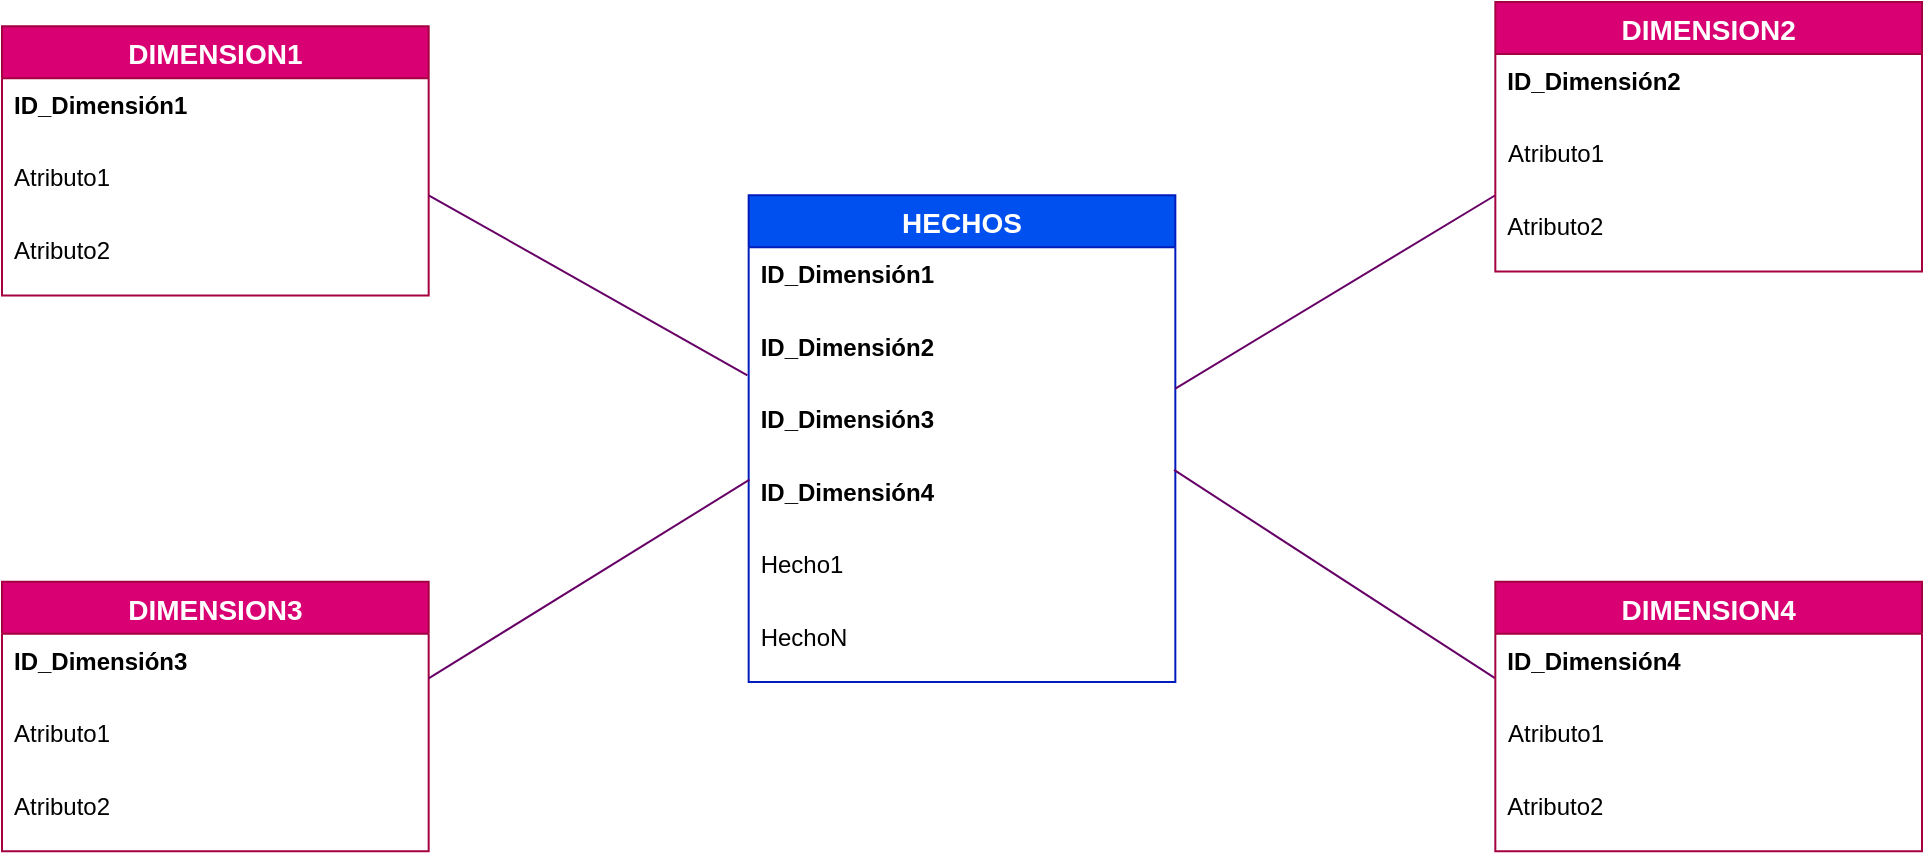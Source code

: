 <mxfile version="20.3.6" type="github">
  <diagram id="3mXhcXMTkiGdqm0vBG_W" name="Página-1">
    <mxGraphModel dx="1422" dy="794" grid="1" gridSize="10" guides="1" tooltips="1" connect="1" arrows="1" fold="1" page="1" pageScale="1" pageWidth="1169" pageHeight="827" math="0" shadow="0">
      <root>
        <mxCell id="0" />
        <mxCell id="1" parent="0" />
        <mxCell id="eUJP5TvC3XjDqKEndCvm-1" value="" style="group" vertex="1" connectable="0" parent="1">
          <mxGeometry x="80" y="130" width="960" height="430" as="geometry" />
        </mxCell>
        <mxCell id="Lz5ykbtThU0VcmX8xn6U-53" value="HECHOS" style="swimlane;fontStyle=1;childLayout=stackLayout;horizontal=1;startSize=26;horizontalStack=0;resizeParent=1;resizeParentMax=0;resizeLast=0;collapsible=1;marginBottom=0;align=center;fontSize=14;fillColor=#0050ef;strokeColor=#001DBC;fontColor=#ffffff;" parent="eUJP5TvC3XjDqKEndCvm-1" vertex="1">
          <mxGeometry x="373.333" y="96.629" width="213.333" height="243.416" as="geometry" />
        </mxCell>
        <mxCell id="Lz5ykbtThU0VcmX8xn6U-54" value="ID_Dimensión1" style="text;strokeColor=none;fillColor=none;spacingLeft=4;spacingRight=4;overflow=hidden;rotatable=0;points=[[0,0.5],[1,0.5]];portConstraint=eastwest;fontSize=12;fontStyle=1" parent="Lz5ykbtThU0VcmX8xn6U-53" vertex="1">
          <mxGeometry y="26" width="213.333" height="36.236" as="geometry" />
        </mxCell>
        <mxCell id="Lz5ykbtThU0VcmX8xn6U-57" value="ID_Dimensión2" style="text;strokeColor=none;fillColor=none;spacingLeft=4;spacingRight=4;overflow=hidden;rotatable=0;points=[[0,0.5],[1,0.5]];portConstraint=eastwest;fontSize=12;fontStyle=1" parent="Lz5ykbtThU0VcmX8xn6U-53" vertex="1">
          <mxGeometry y="62.236" width="213.333" height="36.236" as="geometry" />
        </mxCell>
        <mxCell id="Lz5ykbtThU0VcmX8xn6U-58" value="ID_Dimensión3" style="text;strokeColor=none;fillColor=none;spacingLeft=4;spacingRight=4;overflow=hidden;rotatable=0;points=[[0,0.5],[1,0.5]];portConstraint=eastwest;fontSize=12;fontStyle=1" parent="Lz5ykbtThU0VcmX8xn6U-53" vertex="1">
          <mxGeometry y="98.472" width="213.333" height="36.236" as="geometry" />
        </mxCell>
        <mxCell id="Lz5ykbtThU0VcmX8xn6U-61" value="ID_Dimensión4" style="text;strokeColor=none;fillColor=none;spacingLeft=4;spacingRight=4;overflow=hidden;rotatable=0;points=[[0,0.5],[1,0.5]];portConstraint=eastwest;fontSize=12;fontStyle=1" parent="Lz5ykbtThU0VcmX8xn6U-53" vertex="1">
          <mxGeometry y="134.708" width="213.333" height="36.236" as="geometry" />
        </mxCell>
        <mxCell id="Lz5ykbtThU0VcmX8xn6U-59" value="Hecho1" style="text;strokeColor=none;fillColor=none;spacingLeft=4;spacingRight=4;overflow=hidden;rotatable=0;points=[[0,0.5],[1,0.5]];portConstraint=eastwest;fontSize=12;" parent="Lz5ykbtThU0VcmX8xn6U-53" vertex="1">
          <mxGeometry y="170.944" width="213.333" height="36.236" as="geometry" />
        </mxCell>
        <mxCell id="Lz5ykbtThU0VcmX8xn6U-60" value="HechoN" style="text;strokeColor=none;fillColor=none;spacingLeft=4;spacingRight=4;overflow=hidden;rotatable=0;points=[[0,0.5],[1,0.5]];portConstraint=eastwest;fontSize=12;" parent="Lz5ykbtThU0VcmX8xn6U-53" vertex="1">
          <mxGeometry y="207.18" width="213.333" height="36.236" as="geometry" />
        </mxCell>
        <mxCell id="Lz5ykbtThU0VcmX8xn6U-62" value="DIMENSION1" style="swimlane;fontStyle=1;childLayout=stackLayout;horizontal=1;startSize=26;horizontalStack=0;resizeParent=1;resizeParentMax=0;resizeLast=0;collapsible=1;marginBottom=0;align=center;fontSize=14;fillColor=#d80073;strokeColor=#A50040;fontColor=#ffffff;" parent="eUJP5TvC3XjDqKEndCvm-1" vertex="1">
          <mxGeometry y="12.079" width="213.333" height="134.708" as="geometry" />
        </mxCell>
        <mxCell id="Lz5ykbtThU0VcmX8xn6U-63" value="ID_Dimensión1" style="text;strokeColor=none;fillColor=none;spacingLeft=4;spacingRight=4;overflow=hidden;rotatable=0;points=[[0,0.5],[1,0.5]];portConstraint=eastwest;fontSize=12;fontStyle=1;labelBorderColor=none;fontColor=default;" parent="Lz5ykbtThU0VcmX8xn6U-62" vertex="1">
          <mxGeometry y="26" width="213.333" height="36.236" as="geometry" />
        </mxCell>
        <mxCell id="Lz5ykbtThU0VcmX8xn6U-67" value="Atributo1" style="text;strokeColor=none;fillColor=none;spacingLeft=4;spacingRight=4;overflow=hidden;rotatable=0;points=[[0,0.5],[1,0.5]];portConstraint=eastwest;fontSize=12;html=1;" parent="Lz5ykbtThU0VcmX8xn6U-62" vertex="1">
          <mxGeometry y="62.236" width="213.333" height="36.236" as="geometry" />
        </mxCell>
        <mxCell id="Lz5ykbtThU0VcmX8xn6U-68" value="Atributo2" style="text;strokeColor=none;fillColor=none;spacingLeft=4;spacingRight=4;overflow=hidden;rotatable=0;points=[[0,0.5],[1,0.5]];portConstraint=eastwest;fontSize=12;" parent="Lz5ykbtThU0VcmX8xn6U-62" vertex="1">
          <mxGeometry y="98.472" width="213.333" height="36.236" as="geometry" />
        </mxCell>
        <mxCell id="Lz5ykbtThU0VcmX8xn6U-77" value="DIMENSION3" style="swimlane;fontStyle=1;childLayout=stackLayout;horizontal=1;startSize=26;horizontalStack=0;resizeParent=1;resizeParentMax=0;resizeLast=0;collapsible=1;marginBottom=0;align=center;fontSize=14;fillColor=#d80073;strokeColor=#A50040;fontColor=#ffffff;" parent="eUJP5TvC3XjDqKEndCvm-1" vertex="1">
          <mxGeometry y="289.888" width="213.333" height="134.708" as="geometry" />
        </mxCell>
        <mxCell id="Lz5ykbtThU0VcmX8xn6U-78" value="ID_Dimensión3" style="text;strokeColor=none;fillColor=none;spacingLeft=4;spacingRight=4;overflow=hidden;rotatable=0;points=[[0,0.5],[1,0.5]];portConstraint=eastwest;fontSize=12;fontStyle=1" parent="Lz5ykbtThU0VcmX8xn6U-77" vertex="1">
          <mxGeometry y="26" width="213.333" height="36.236" as="geometry" />
        </mxCell>
        <mxCell id="Lz5ykbtThU0VcmX8xn6U-79" value="Atributo1" style="text;strokeColor=none;fillColor=none;spacingLeft=4;spacingRight=4;overflow=hidden;rotatable=0;points=[[0,0.5],[1,0.5]];portConstraint=eastwest;fontSize=12;" parent="Lz5ykbtThU0VcmX8xn6U-77" vertex="1">
          <mxGeometry y="62.236" width="213.333" height="36.236" as="geometry" />
        </mxCell>
        <mxCell id="Lz5ykbtThU0VcmX8xn6U-80" value="Atributo2" style="text;strokeColor=none;fillColor=none;spacingLeft=4;spacingRight=4;overflow=hidden;rotatable=0;points=[[0,0.5],[1,0.5]];portConstraint=eastwest;fontSize=12;" parent="Lz5ykbtThU0VcmX8xn6U-77" vertex="1">
          <mxGeometry y="98.472" width="213.333" height="36.236" as="geometry" />
        </mxCell>
        <mxCell id="Lz5ykbtThU0VcmX8xn6U-85" value="" style="endArrow=none;html=1;fontColor=#0000CC;strokeColor=#660066;rounded=0;" parent="eUJP5TvC3XjDqKEndCvm-1" edge="1">
          <mxGeometry relative="1" as="geometry">
            <mxPoint x="586.667" y="193.258" as="sourcePoint" />
            <mxPoint x="746.667" y="96.629" as="targetPoint" />
          </mxGeometry>
        </mxCell>
        <mxCell id="Lz5ykbtThU0VcmX8xn6U-87" value="" style="endArrow=none;html=1;fontColor=#0000CC;entryX=0.002;entryY=0.207;entryDx=0;entryDy=0;entryPerimeter=0;strokeColor=#660066;rounded=0;" parent="eUJP5TvC3XjDqKEndCvm-1" target="Lz5ykbtThU0VcmX8xn6U-61" edge="1">
          <mxGeometry relative="1" as="geometry">
            <mxPoint x="213.333" y="338.202" as="sourcePoint" />
            <mxPoint x="424.96" y="265.73" as="targetPoint" />
          </mxGeometry>
        </mxCell>
        <mxCell id="Lz5ykbtThU0VcmX8xn6U-88" value="" style="endArrow=none;html=1;fontColor=#0000CC;strokeColor=#660066;rounded=0;exitX=0.997;exitY=0.073;exitDx=0;exitDy=0;exitPerimeter=0;" parent="eUJP5TvC3XjDqKEndCvm-1" source="Lz5ykbtThU0VcmX8xn6U-61" edge="1">
          <mxGeometry relative="1" as="geometry">
            <mxPoint x="600" y="205.337" as="sourcePoint" />
            <mxPoint x="746.667" y="338.202" as="targetPoint" />
          </mxGeometry>
        </mxCell>
        <mxCell id="Lz5ykbtThU0VcmX8xn6U-89" value="" style="endArrow=none;html=1;fontColor=#0000CC;entryX=-0.003;entryY=0.767;entryDx=0;entryDy=0;entryPerimeter=0;strokeColor=#660066;rounded=0;" parent="eUJP5TvC3XjDqKEndCvm-1" target="Lz5ykbtThU0VcmX8xn6U-57" edge="1">
          <mxGeometry relative="1" as="geometry">
            <mxPoint x="213.333" y="96.629" as="sourcePoint" />
            <mxPoint x="387.093" y="256.321" as="targetPoint" />
          </mxGeometry>
        </mxCell>
        <mxCell id="T5h-EHfrxAwlZzFsEZH6-26" value="DIMENSION2" style="swimlane;fontStyle=1;childLayout=stackLayout;horizontal=1;startSize=26;horizontalStack=0;resizeParent=1;resizeParentMax=0;resizeLast=0;collapsible=1;marginBottom=0;align=center;fontSize=14;fillColor=#d80073;strokeColor=#A50040;fontColor=#ffffff;" parent="eUJP5TvC3XjDqKEndCvm-1" vertex="1">
          <mxGeometry x="746.667" width="213.333" height="134.708" as="geometry" />
        </mxCell>
        <mxCell id="T5h-EHfrxAwlZzFsEZH6-27" value="ID_Dimensión2" style="text;strokeColor=none;fillColor=none;spacingLeft=4;spacingRight=4;overflow=hidden;rotatable=0;points=[[0,0.5],[1,0.5]];portConstraint=eastwest;fontSize=12;fontStyle=1;labelBorderColor=none;fontColor=default;" parent="T5h-EHfrxAwlZzFsEZH6-26" vertex="1">
          <mxGeometry y="26" width="213.333" height="36.236" as="geometry" />
        </mxCell>
        <mxCell id="T5h-EHfrxAwlZzFsEZH6-28" value="Atributo1" style="text;strokeColor=none;fillColor=none;spacingLeft=4;spacingRight=4;overflow=hidden;rotatable=0;points=[[0,0.5],[1,0.5]];portConstraint=eastwest;fontSize=12;html=1;" parent="T5h-EHfrxAwlZzFsEZH6-26" vertex="1">
          <mxGeometry y="62.236" width="213.333" height="36.236" as="geometry" />
        </mxCell>
        <mxCell id="T5h-EHfrxAwlZzFsEZH6-29" value="Atributo2" style="text;strokeColor=none;fillColor=none;spacingLeft=4;spacingRight=4;overflow=hidden;rotatable=0;points=[[0,0.5],[1,0.5]];portConstraint=eastwest;fontSize=12;" parent="T5h-EHfrxAwlZzFsEZH6-26" vertex="1">
          <mxGeometry y="98.472" width="213.333" height="36.236" as="geometry" />
        </mxCell>
        <mxCell id="T5h-EHfrxAwlZzFsEZH6-30" value="DIMENSION4" style="swimlane;fontStyle=1;childLayout=stackLayout;horizontal=1;startSize=26;horizontalStack=0;resizeParent=1;resizeParentMax=0;resizeLast=0;collapsible=1;marginBottom=0;align=center;fontSize=14;fillColor=#d80073;strokeColor=#A50040;fontColor=#ffffff;" parent="eUJP5TvC3XjDqKEndCvm-1" vertex="1">
          <mxGeometry x="746.667" y="289.888" width="213.333" height="134.708" as="geometry" />
        </mxCell>
        <mxCell id="T5h-EHfrxAwlZzFsEZH6-31" value="ID_Dimensión4" style="text;strokeColor=none;fillColor=none;spacingLeft=4;spacingRight=4;overflow=hidden;rotatable=0;points=[[0,0.5],[1,0.5]];portConstraint=eastwest;fontSize=12;fontStyle=1;labelBorderColor=none;fontColor=default;" parent="T5h-EHfrxAwlZzFsEZH6-30" vertex="1">
          <mxGeometry y="26" width="213.333" height="36.236" as="geometry" />
        </mxCell>
        <mxCell id="T5h-EHfrxAwlZzFsEZH6-32" value="Atributo1" style="text;strokeColor=none;fillColor=none;spacingLeft=4;spacingRight=4;overflow=hidden;rotatable=0;points=[[0,0.5],[1,0.5]];portConstraint=eastwest;fontSize=12;html=1;" parent="T5h-EHfrxAwlZzFsEZH6-30" vertex="1">
          <mxGeometry y="62.236" width="213.333" height="36.236" as="geometry" />
        </mxCell>
        <mxCell id="T5h-EHfrxAwlZzFsEZH6-33" value="Atributo2" style="text;strokeColor=none;fillColor=none;spacingLeft=4;spacingRight=4;overflow=hidden;rotatable=0;points=[[0,0.5],[1,0.5]];portConstraint=eastwest;fontSize=12;" parent="T5h-EHfrxAwlZzFsEZH6-30" vertex="1">
          <mxGeometry y="98.472" width="213.333" height="36.236" as="geometry" />
        </mxCell>
      </root>
    </mxGraphModel>
  </diagram>
</mxfile>
